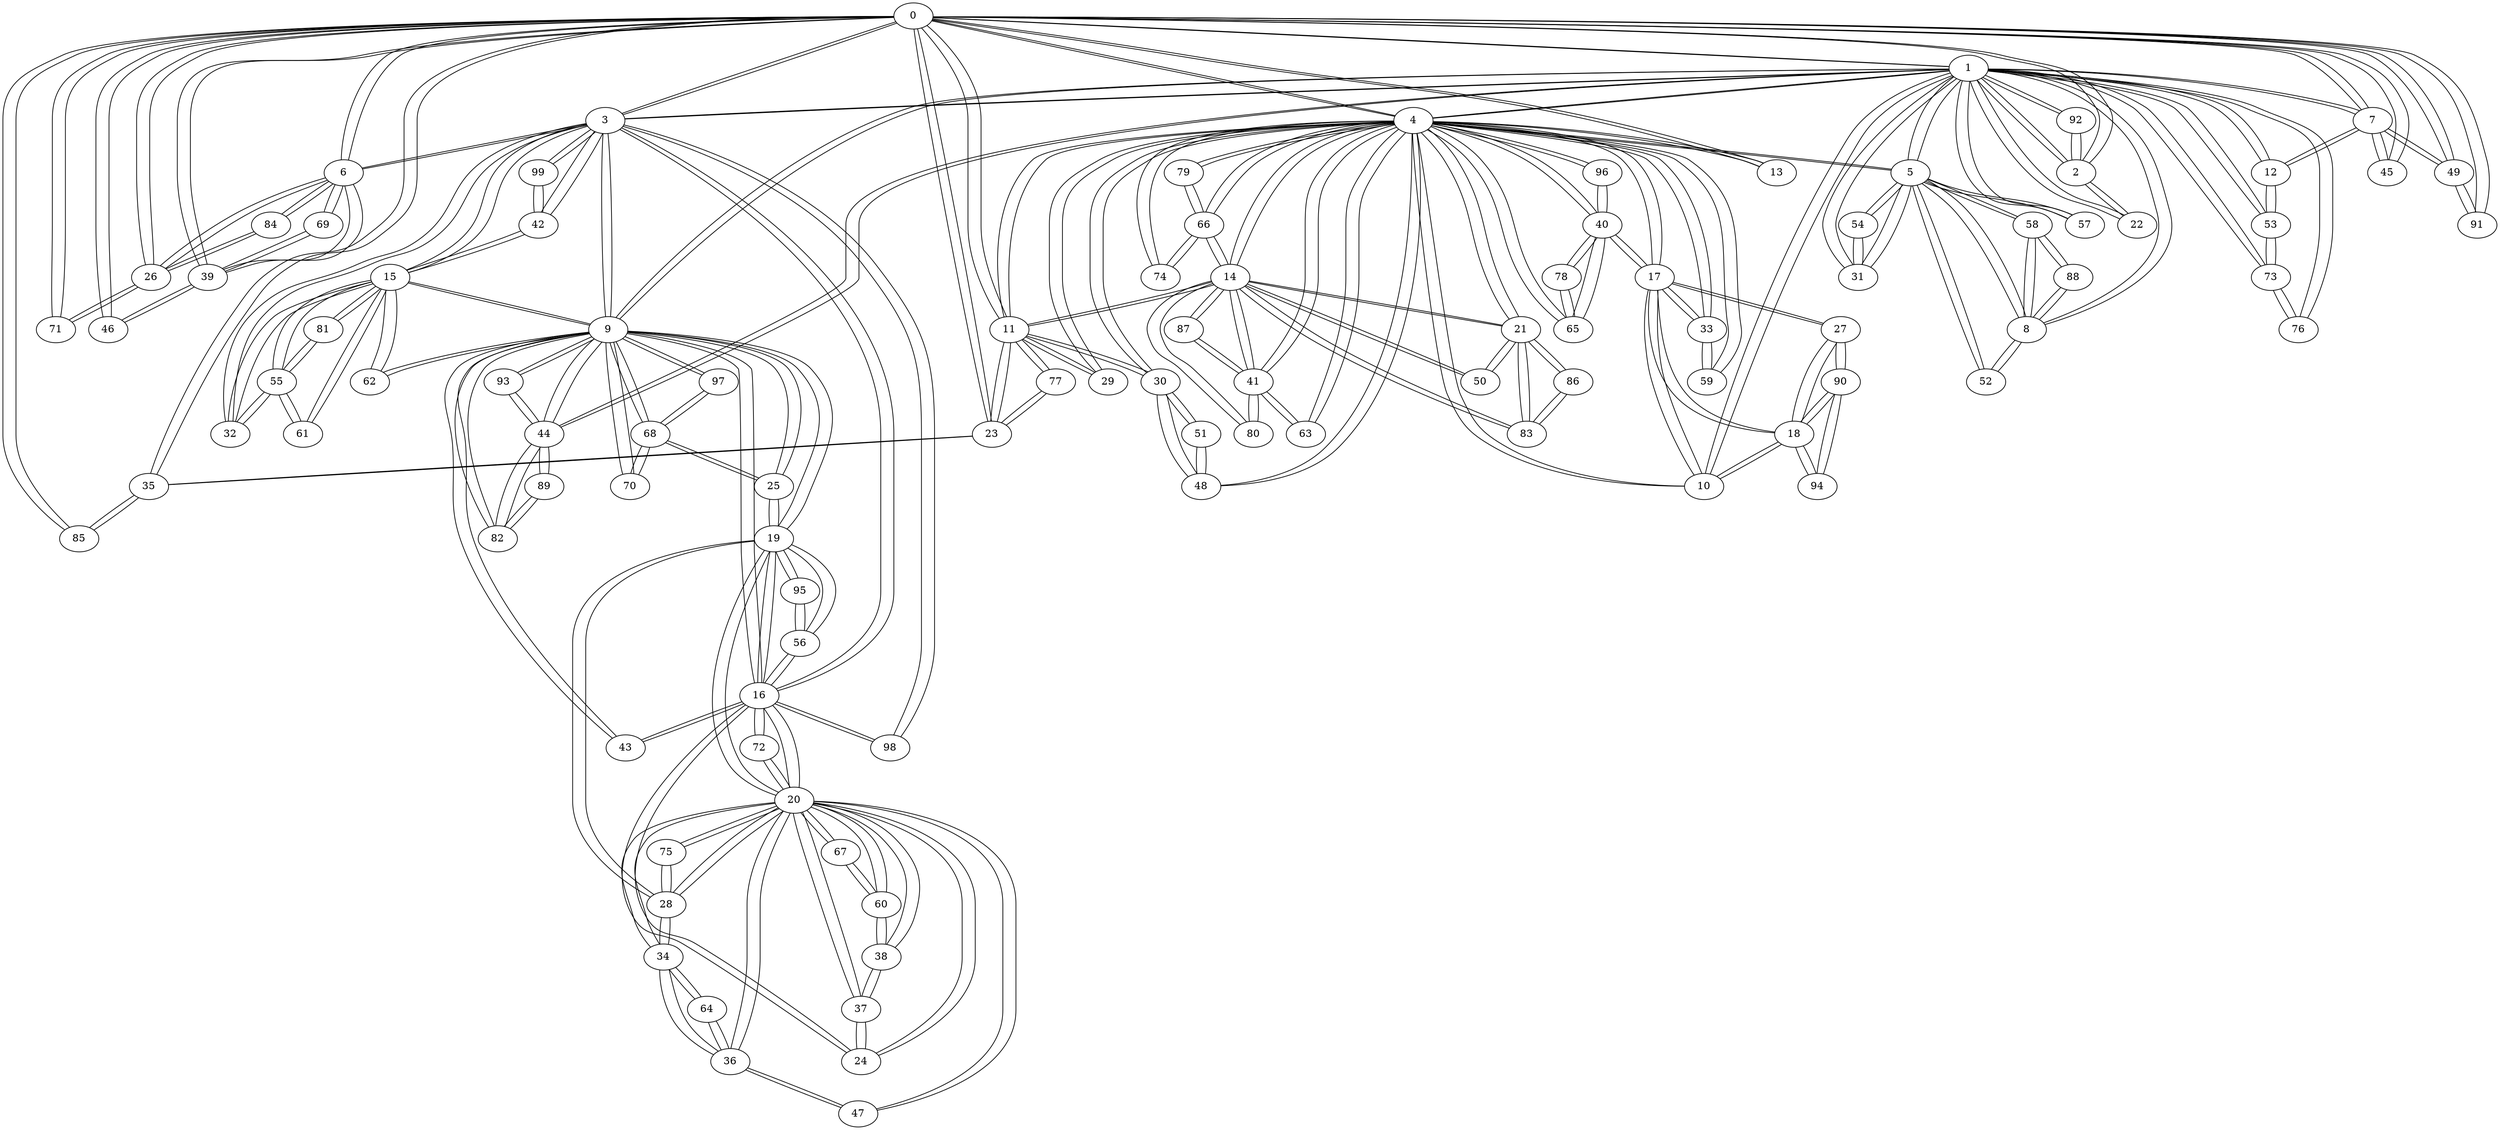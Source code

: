 graph {
0 -- 1
0 -- 2
0 -- 3
0 -- 4
0 -- 6
0 -- 7
0 -- 11
0 -- 13
0 -- 23
0 -- 26
0 -- 35
0 -- 39
0 -- 45
0 -- 46
0 -- 49
0 -- 71
0 -- 85
0 -- 91
1 -- 0
1 -- 2
1 -- 3
1 -- 4
1 -- 5
1 -- 7
1 -- 8
1 -- 9
1 -- 10
1 -- 12
1 -- 22
1 -- 31
1 -- 44
1 -- 53
1 -- 57
1 -- 73
1 -- 76
1 -- 92
2 -- 1
2 -- 0
2 -- 22
2 -- 92
3 -- 1
3 -- 0
3 -- 6
3 -- 9
3 -- 15
3 -- 16
3 -- 32
3 -- 42
3 -- 98
3 -- 99
4 -- 1
4 -- 0
4 -- 5
4 -- 10
4 -- 11
4 -- 13
4 -- 14
4 -- 17
4 -- 21
4 -- 29
4 -- 30
4 -- 33
4 -- 40
4 -- 41
4 -- 48
4 -- 59
4 -- 63
4 -- 65
4 -- 66
4 -- 74
4 -- 79
4 -- 96
5 -- 4
5 -- 1
5 -- 8
5 -- 31
5 -- 52
5 -- 54
5 -- 57
5 -- 58
6 -- 3
6 -- 0
6 -- 26
6 -- 39
6 -- 69
6 -- 84
7 -- 1
7 -- 0
7 -- 12
7 -- 45
7 -- 49
8 -- 5
8 -- 1
8 -- 52
8 -- 58
8 -- 88
9 -- 3
9 -- 1
9 -- 15
9 -- 16
9 -- 19
9 -- 25
9 -- 43
9 -- 44
9 -- 62
9 -- 68
9 -- 70
9 -- 82
9 -- 93
9 -- 97
10 -- 4
10 -- 1
10 -- 17
10 -- 18
11 -- 4
11 -- 0
11 -- 14
11 -- 23
11 -- 29
11 -- 30
11 -- 77
12 -- 7
12 -- 1
12 -- 53
13 -- 4
13 -- 0
14 -- 11
14 -- 4
14 -- 21
14 -- 41
14 -- 50
14 -- 66
14 -- 80
14 -- 83
14 -- 87
15 -- 3
15 -- 9
15 -- 32
15 -- 42
15 -- 55
15 -- 61
15 -- 62
15 -- 81
16 -- 9
16 -- 3
16 -- 19
16 -- 20
16 -- 24
16 -- 43
16 -- 56
16 -- 72
16 -- 98
17 -- 10
17 -- 4
17 -- 18
17 -- 27
17 -- 33
17 -- 40
18 -- 17
18 -- 10
18 -- 27
18 -- 90
18 -- 94
19 -- 9
19 -- 16
19 -- 20
19 -- 25
19 -- 28
19 -- 56
19 -- 95
20 -- 16
20 -- 19
20 -- 24
20 -- 28
20 -- 34
20 -- 36
20 -- 37
20 -- 38
20 -- 47
20 -- 60
20 -- 67
20 -- 72
20 -- 75
21 -- 4
21 -- 14
21 -- 50
21 -- 83
21 -- 86
22 -- 2
22 -- 1
23 -- 0
23 -- 11
23 -- 35
23 -- 77
24 -- 20
24 -- 16
24 -- 37
25 -- 19
25 -- 9
25 -- 68
26 -- 6
26 -- 0
26 -- 71
26 -- 84
27 -- 18
27 -- 17
27 -- 90
28 -- 19
28 -- 20
28 -- 34
28 -- 75
29 -- 4
29 -- 11
30 -- 11
30 -- 4
30 -- 48
30 -- 51
31 -- 5
31 -- 1
31 -- 54
32 -- 15
32 -- 3
32 -- 55
33 -- 17
33 -- 4
33 -- 59
34 -- 28
34 -- 20
34 -- 36
34 -- 64
35 -- 23
35 -- 0
35 -- 85
36 -- 34
36 -- 20
36 -- 47
36 -- 64
37 -- 20
37 -- 24
37 -- 38
38 -- 37
38 -- 20
38 -- 60
39 -- 0
39 -- 6
39 -- 46
39 -- 69
40 -- 4
40 -- 17
40 -- 65
40 -- 78
40 -- 96
41 -- 14
41 -- 4
41 -- 63
41 -- 80
41 -- 87
42 -- 3
42 -- 15
42 -- 99
43 -- 16
43 -- 9
44 -- 9
44 -- 1
44 -- 82
44 -- 89
44 -- 93
45 -- 7
45 -- 0
46 -- 39
46 -- 0
47 -- 36
47 -- 20
48 -- 30
48 -- 4
48 -- 51
49 -- 7
49 -- 0
49 -- 91
50 -- 14
50 -- 21
51 -- 48
51 -- 30
52 -- 8
52 -- 5
53 -- 12
53 -- 1
53 -- 73
54 -- 31
54 -- 5
55 -- 32
55 -- 15
55 -- 61
55 -- 81
56 -- 19
56 -- 16
56 -- 95
57 -- 5
57 -- 1
58 -- 8
58 -- 5
58 -- 88
59 -- 33
59 -- 4
60 -- 38
60 -- 20
60 -- 67
61 -- 15
61 -- 55
62 -- 15
62 -- 9
63 -- 41
63 -- 4
64 -- 36
64 -- 34
65 -- 4
65 -- 40
65 -- 78
66 -- 4
66 -- 14
66 -- 74
66 -- 79
67 -- 20
67 -- 60
68 -- 25
68 -- 9
68 -- 70
68 -- 97
69 -- 39
69 -- 6
70 -- 9
70 -- 68
71 -- 26
71 -- 0
72 -- 20
72 -- 16
73 -- 53
73 -- 1
73 -- 76
74 -- 66
74 -- 4
75 -- 28
75 -- 20
76 -- 73
76 -- 1
77 -- 11
77 -- 23
78 -- 65
78 -- 40
79 -- 66
79 -- 4
80 -- 41
80 -- 14
81 -- 15
81 -- 55
82 -- 44
82 -- 9
82 -- 89
83 -- 21
83 -- 14
83 -- 86
84 -- 6
84 -- 26
85 -- 35
85 -- 0
86 -- 21
86 -- 83
87 -- 41
87 -- 14
88 -- 58
88 -- 8
89 -- 44
89 -- 82
90 -- 27
90 -- 18
90 -- 94
91 -- 49
91 -- 0
92 -- 2
92 -- 1
93 -- 44
93 -- 9
94 -- 90
94 -- 18
95 -- 56
95 -- 19
96 -- 4
96 -- 40
97 -- 68
97 -- 9
98 -- 3
98 -- 16
99 -- 3
99 -- 42
}
